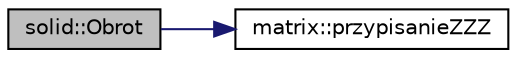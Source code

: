 digraph "solid::Obrot"
{
 // LATEX_PDF_SIZE
  edge [fontname="Helvetica",fontsize="10",labelfontname="Helvetica",labelfontsize="10"];
  node [fontname="Helvetica",fontsize="10",shape=record];
  rankdir="LR";
  Node1 [label="solid::Obrot",height=0.2,width=0.4,color="black", fillcolor="grey75", style="filled", fontcolor="black",tooltip="Function that change (turns) a single point coordinates by given angle."];
  Node1 -> Node2 [color="midnightblue",fontsize="10",style="solid",fontname="Helvetica"];
  Node2 [label="matrix::przypisanieZZZ",height=0.2,width=0.4,color="black", fillcolor="white", style="filled",URL="$classmatrix.html#a3c54b84198b67754aa9c65d534ddbc3f",tooltip="Delkaracje funkcji."];
}
